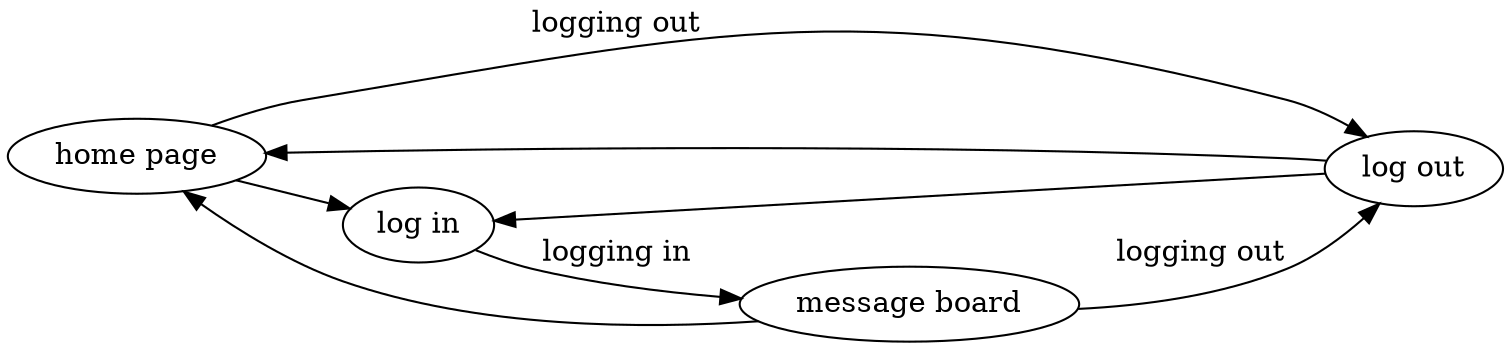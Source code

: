 digraph G {
    graph [ rankdir=LR ];
    edge [len=3];
    "home page" -> "log in";
    "home page" -> "log out" [label = "logging out"];
    "log in" -> "message board" [label = "logging in"];
    "message board" -> "home page";
    "message board" -> "log out" [label = "logging out"];
    "log out" -> "log in", "home page";
}
